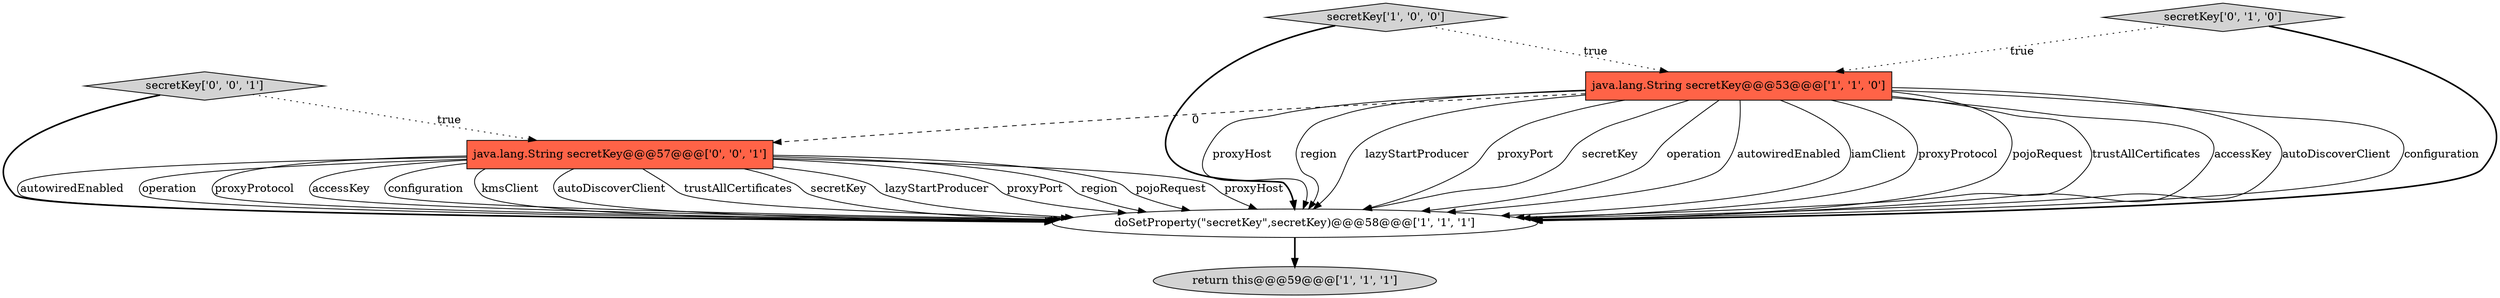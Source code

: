 digraph {
5 [style = filled, label = "secretKey['0', '0', '1']", fillcolor = lightgray, shape = diamond image = "AAA0AAABBB3BBB"];
1 [style = filled, label = "return this@@@59@@@['1', '1', '1']", fillcolor = lightgray, shape = ellipse image = "AAA0AAABBB1BBB"];
2 [style = filled, label = "secretKey['1', '0', '0']", fillcolor = lightgray, shape = diamond image = "AAA0AAABBB1BBB"];
3 [style = filled, label = "doSetProperty(\"secretKey\",secretKey)@@@58@@@['1', '1', '1']", fillcolor = white, shape = ellipse image = "AAA0AAABBB1BBB"];
0 [style = filled, label = "java.lang.String secretKey@@@53@@@['1', '1', '0']", fillcolor = tomato, shape = box image = "AAA0AAABBB1BBB"];
6 [style = filled, label = "java.lang.String secretKey@@@57@@@['0', '0', '1']", fillcolor = tomato, shape = box image = "AAA0AAABBB3BBB"];
4 [style = filled, label = "secretKey['0', '1', '0']", fillcolor = lightgray, shape = diamond image = "AAA0AAABBB2BBB"];
0->3 [style = solid, label="proxyHost"];
5->3 [style = bold, label=""];
4->3 [style = bold, label=""];
6->3 [style = solid, label="autowiredEnabled"];
0->3 [style = solid, label="region"];
2->0 [style = dotted, label="true"];
3->1 [style = bold, label=""];
0->3 [style = solid, label="lazyStartProducer"];
6->3 [style = solid, label="operation"];
2->3 [style = bold, label=""];
4->0 [style = dotted, label="true"];
0->6 [style = dashed, label="0"];
6->3 [style = solid, label="proxyProtocol"];
5->6 [style = dotted, label="true"];
6->3 [style = solid, label="accessKey"];
6->3 [style = solid, label="configuration"];
6->3 [style = solid, label="kmsClient"];
0->3 [style = solid, label="proxyPort"];
0->3 [style = solid, label="secretKey"];
6->3 [style = solid, label="autoDiscoverClient"];
0->3 [style = solid, label="operation"];
0->3 [style = solid, label="autowiredEnabled"];
0->3 [style = solid, label="iamClient"];
0->3 [style = solid, label="proxyProtocol"];
0->3 [style = solid, label="pojoRequest"];
0->3 [style = solid, label="trustAllCertificates"];
6->3 [style = solid, label="trustAllCertificates"];
6->3 [style = solid, label="secretKey"];
6->3 [style = solid, label="lazyStartProducer"];
0->3 [style = solid, label="accessKey"];
6->3 [style = solid, label="proxyPort"];
6->3 [style = solid, label="region"];
0->3 [style = solid, label="autoDiscoverClient"];
6->3 [style = solid, label="pojoRequest"];
0->3 [style = solid, label="configuration"];
6->3 [style = solid, label="proxyHost"];
}
